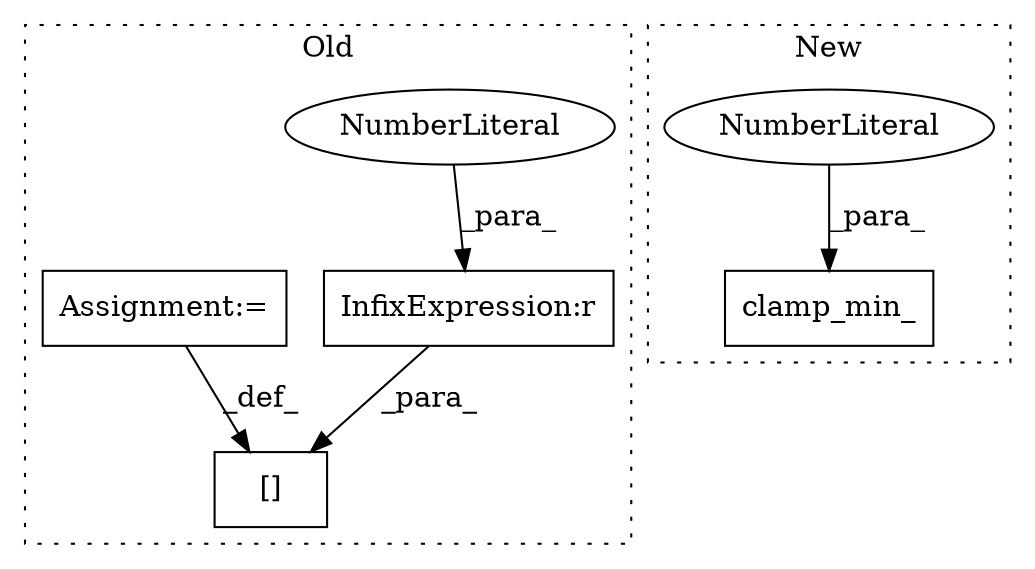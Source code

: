 digraph G {
subgraph cluster0 {
1 [label="[]" a="2" s="7384,7411" l="10,1" shape="box"];
4 [label="InfixExpression:r" a="27" s="7406" l="3" shape="box"];
5 [label="NumberLiteral" a="34" s="7409" l="1" shape="ellipse"];
6 [label="Assignment:=" a="7" s="7412" l="1" shape="box"];
label = "Old";
style="dotted";
}
subgraph cluster1 {
2 [label="clamp_min_" a="32" s="7311,7325" l="11,1" shape="box"];
3 [label="NumberLiteral" a="34" s="7322" l="3" shape="ellipse"];
label = "New";
style="dotted";
}
3 -> 2 [label="_para_"];
4 -> 1 [label="_para_"];
5 -> 4 [label="_para_"];
6 -> 1 [label="_def_"];
}